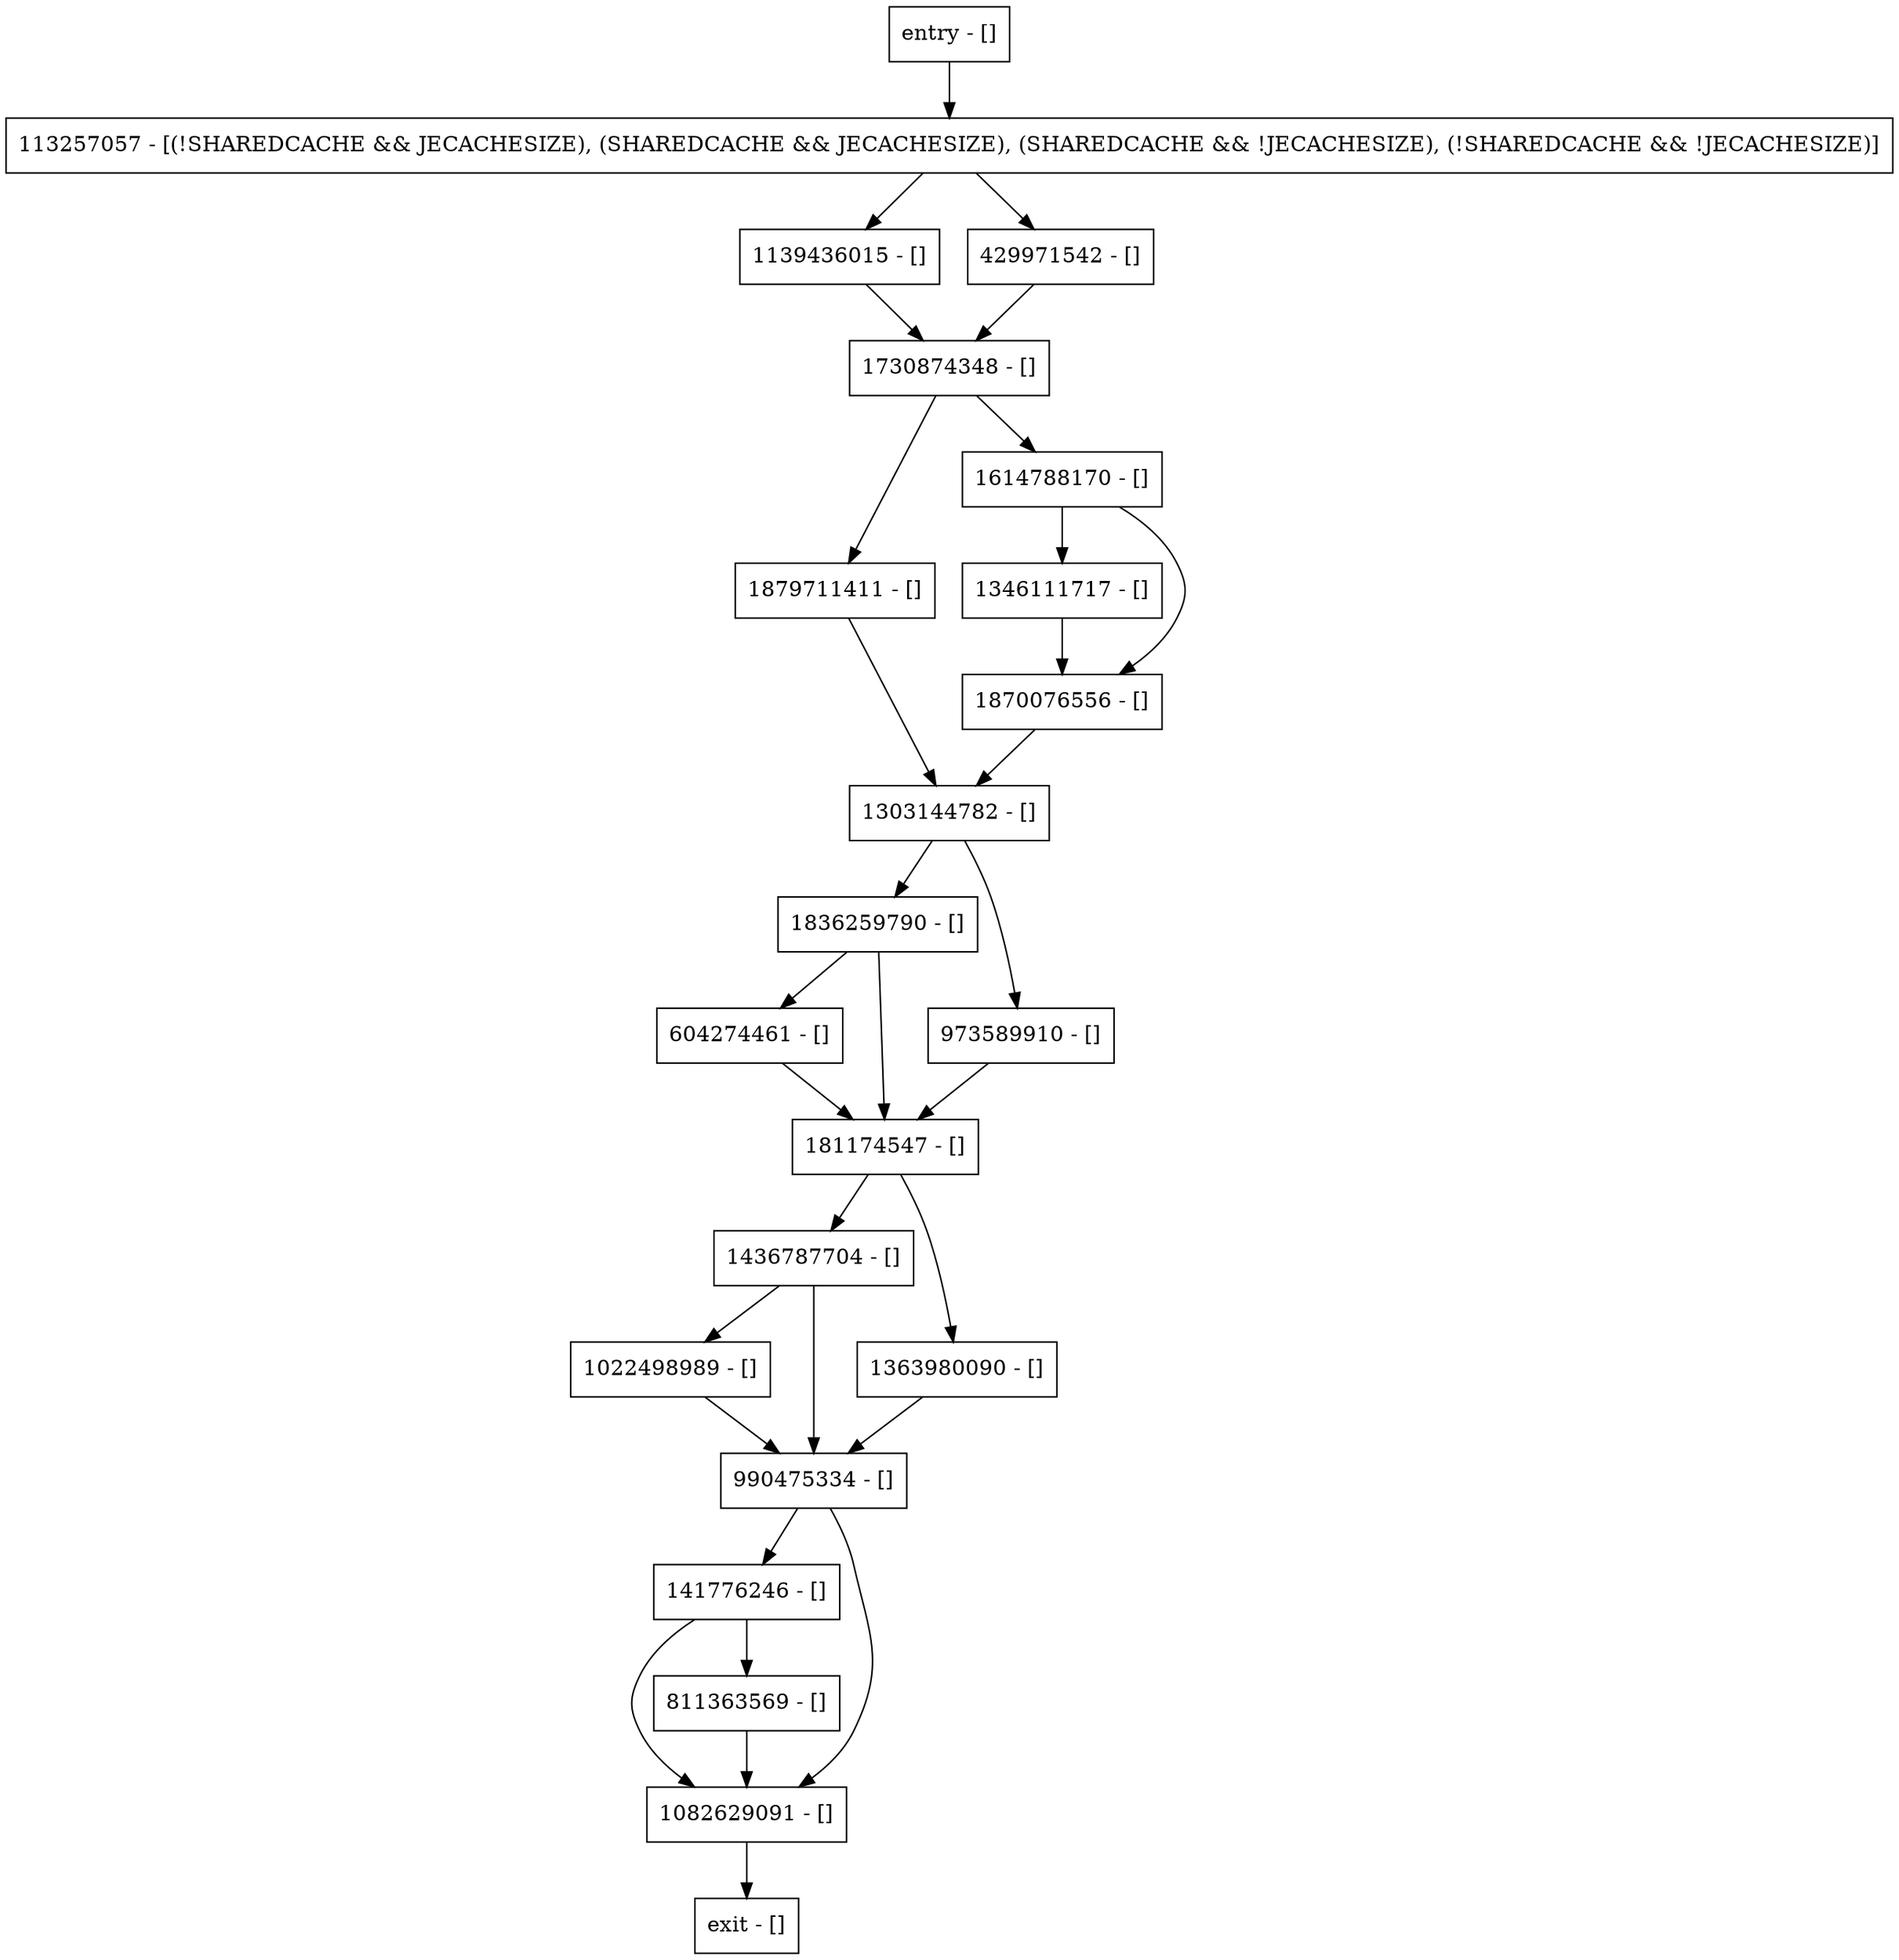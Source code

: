 digraph reset {
node [shape=record];
1436787704 [label="1436787704 - []"];
604274461 [label="604274461 - []"];
1879711411 [label="1879711411 - []"];
1363980090 [label="1363980090 - []"];
1139436015 [label="1139436015 - []"];
1836259790 [label="1836259790 - []"];
1022498989 [label="1022498989 - []"];
973589910 [label="973589910 - []"];
141776246 [label="141776246 - []"];
entry [label="entry - []"];
exit [label="exit - []"];
990475334 [label="990475334 - []"];
1346111717 [label="1346111717 - []"];
113257057 [label="113257057 - [(!SHAREDCACHE && JECACHESIZE), (SHAREDCACHE && JECACHESIZE), (SHAREDCACHE && !JECACHESIZE), (!SHAREDCACHE && !JECACHESIZE)]"];
1082629091 [label="1082629091 - []"];
811363569 [label="811363569 - []"];
1870076556 [label="1870076556 - []"];
1303144782 [label="1303144782 - []"];
429971542 [label="429971542 - []"];
1730874348 [label="1730874348 - []"];
181174547 [label="181174547 - []"];
1614788170 [label="1614788170 - []"];
entry;
exit;
1436787704 -> 990475334;
1436787704 -> 1022498989;
604274461 -> 181174547;
1879711411 -> 1303144782;
1363980090 -> 990475334;
1139436015 -> 1730874348;
1836259790 -> 604274461;
1836259790 -> 181174547;
1022498989 -> 990475334;
973589910 -> 181174547;
141776246 -> 1082629091;
141776246 -> 811363569;
entry -> 113257057;
990475334 -> 1082629091;
990475334 -> 141776246;
1346111717 -> 1870076556;
113257057 -> 1139436015;
113257057 -> 429971542;
1082629091 -> exit;
811363569 -> 1082629091;
1870076556 -> 1303144782;
1303144782 -> 1836259790;
1303144782 -> 973589910;
429971542 -> 1730874348;
1730874348 -> 1879711411;
1730874348 -> 1614788170;
181174547 -> 1436787704;
181174547 -> 1363980090;
1614788170 -> 1346111717;
1614788170 -> 1870076556;
}
